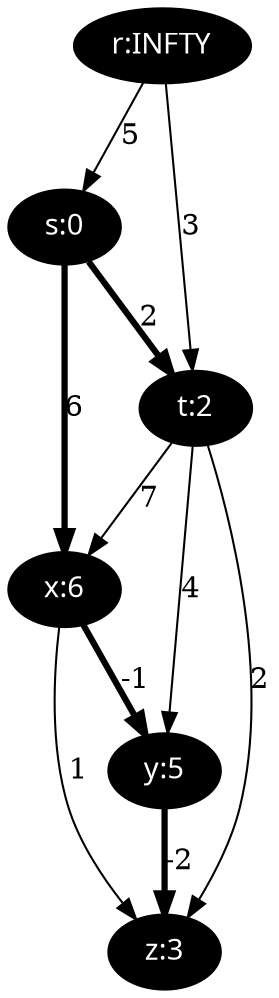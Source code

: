 Digraph {
r [ label="r:INFTY" fontcolor=white style=filled fontname="time-bold" fillcolor=black ];
s [ label="s:0" fontcolor=white style=filled fontname="time-bold" fillcolor=black ];
t [ label="t:2" fontcolor=white style=filled fontname="time-bold" fillcolor=black ];
x [ label="x:6" fontcolor=white style=filled fontname="time-bold" fillcolor=black ];
y [ label="y:5" fontcolor=white style=filled fontname="time-bold" fillcolor=black ];
z [ label="z:3" fontcolor=white style=filled fontname="time-bold" fillcolor=black ];
r->s[label="5", penwidth=1];
r->t[label="3", penwidth=1];
s->t[label="2", penwidth=3];
s->x[label="6", penwidth=3];
t->x[label="7", penwidth=1];
t->y[label="4", penwidth=1];
t->z[label="2", penwidth=1];
x->y[label="-1", penwidth=3];
x->z[label="1", penwidth=1];
y->z[label="-2", penwidth=3];
}